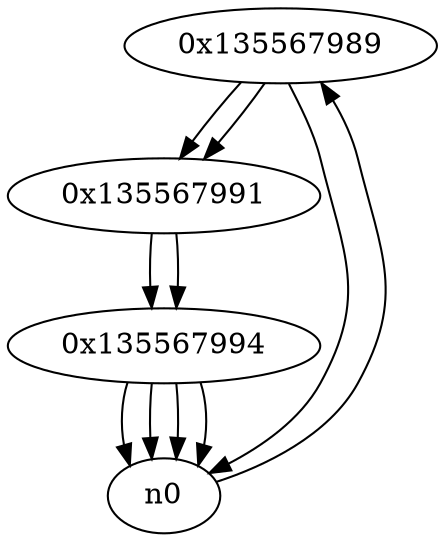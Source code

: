 digraph G{
/* nodes */
  n1 [label="0x135567989"]
  n2 [label="0x135567991"]
  n3 [label="0x135567994"]
/* edges */
n1 -> n2;
n1 -> n0;
n0 -> n1;
n2 -> n3;
n1 -> n2;
n3 -> n0;
n3 -> n0;
n3 -> n0;
n3 -> n0;
n2 -> n3;
}
